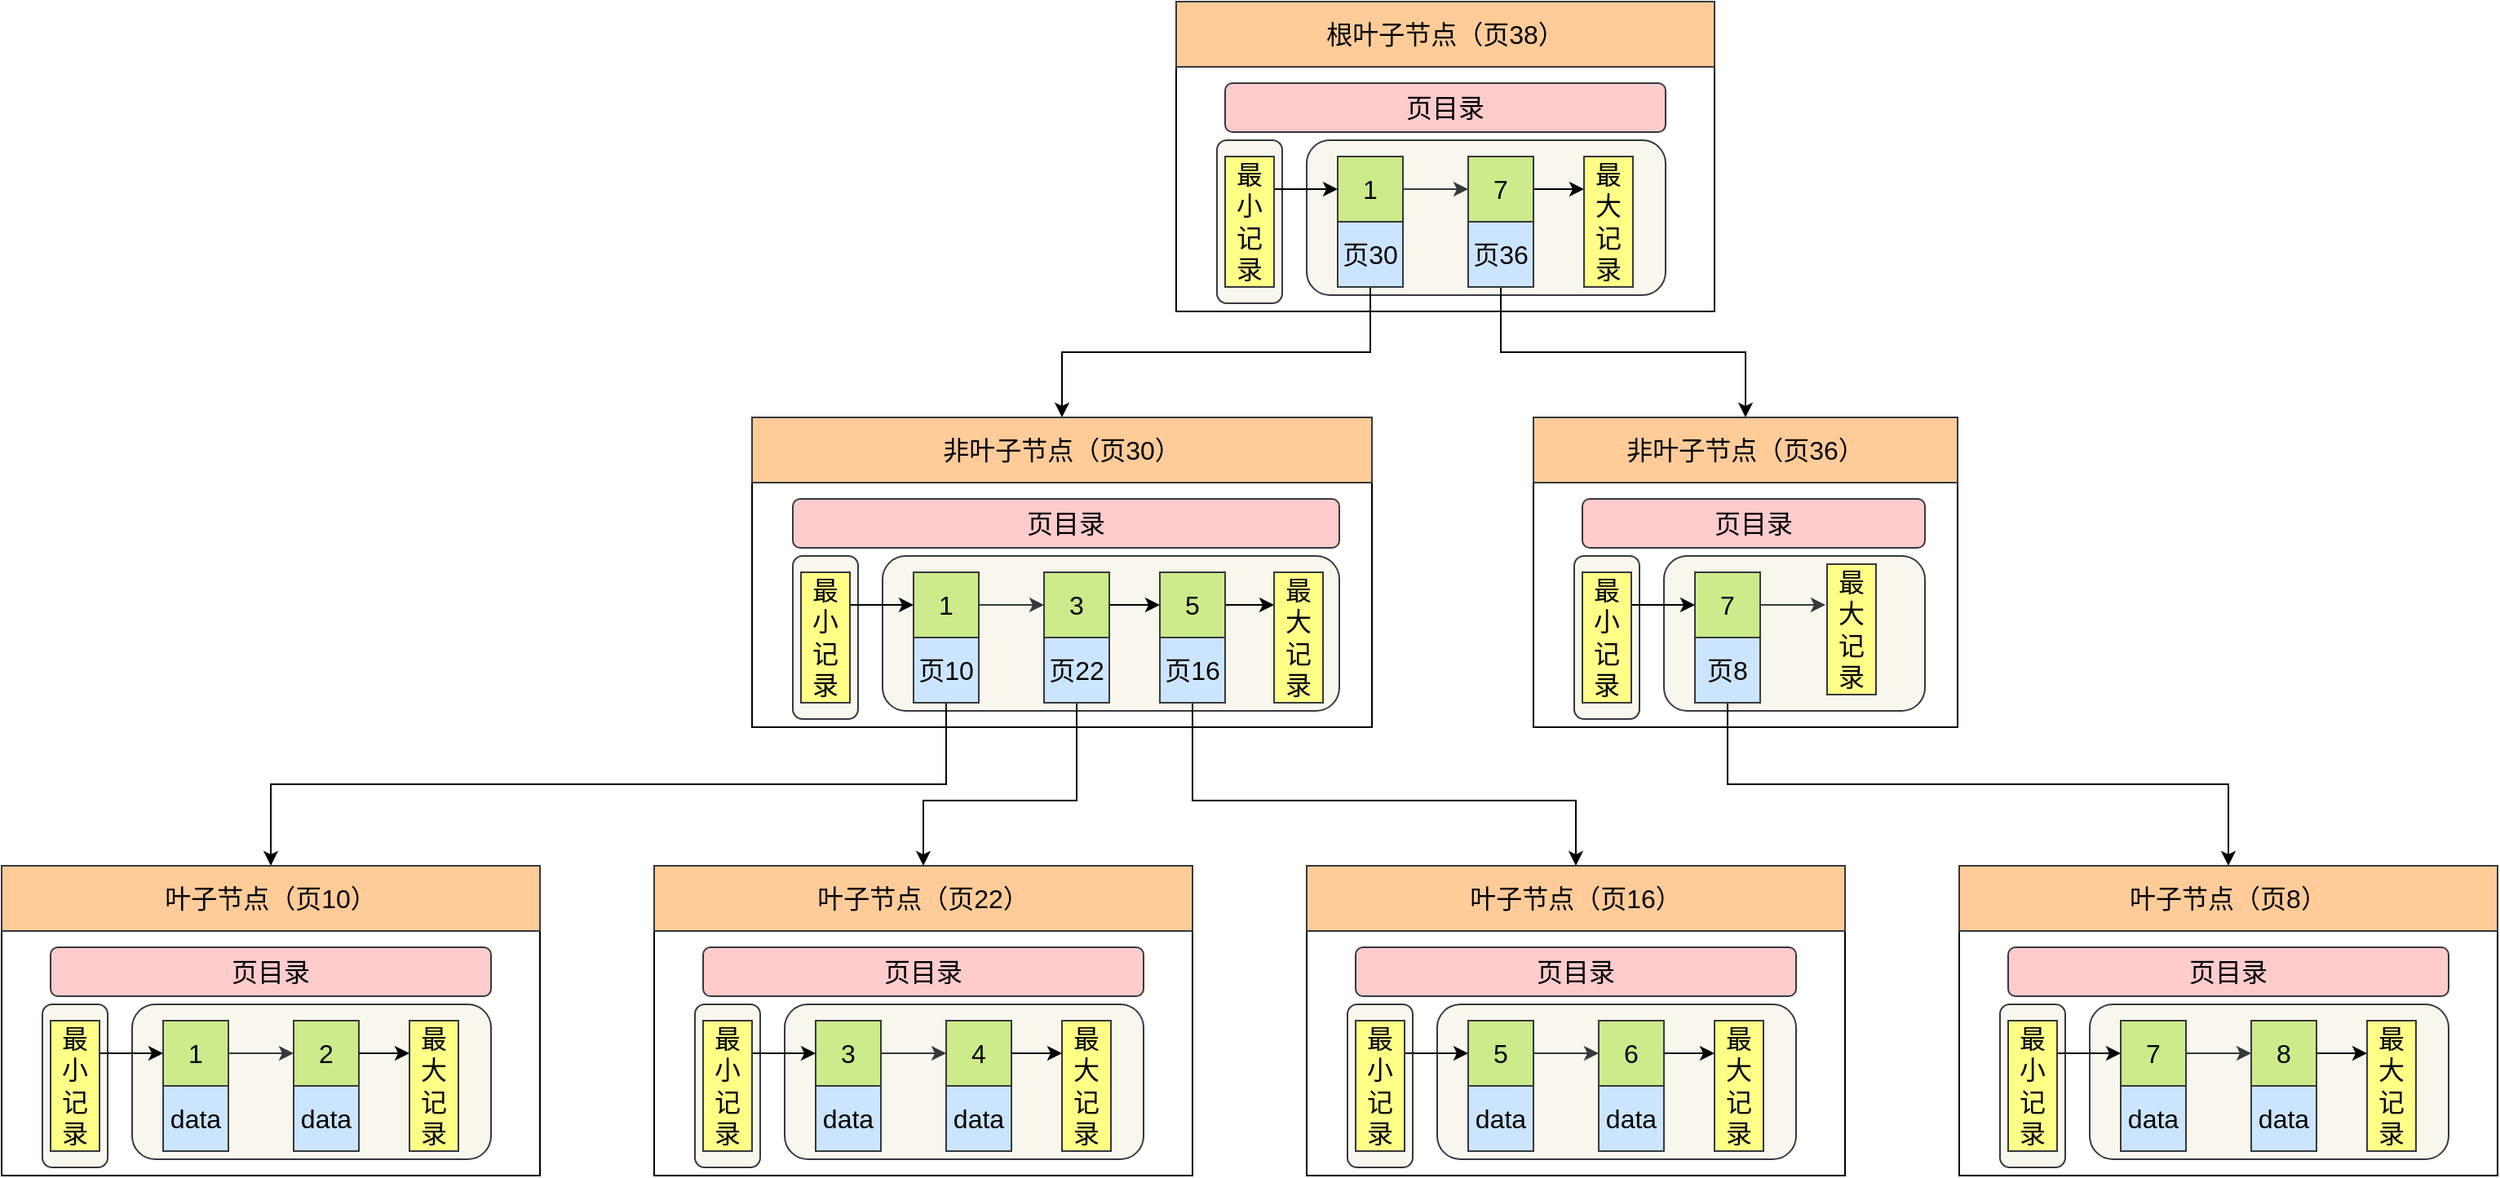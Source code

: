 <mxfile version="15.9.4" type="github">
  <diagram id="l9er09KoPdNkiaL2bYZV" name="Page-1">
    <mxGraphModel dx="2687" dy="2567" grid="1" gridSize="10" guides="1" tooltips="1" connect="1" arrows="1" fold="1" page="1" pageScale="1" pageWidth="827" pageHeight="1169" math="0" shadow="0">
      <root>
        <mxCell id="0" />
        <mxCell id="1" parent="0" />
        <mxCell id="SbY_SyawXfCHRrJaQSdI-61" value="" style="rounded=0;whiteSpace=wrap;html=1;fontSize=16;" vertex="1" parent="1">
          <mxGeometry x="250" y="-350" width="330" height="150" as="geometry" />
        </mxCell>
        <mxCell id="SbY_SyawXfCHRrJaQSdI-82" value="页目录" style="rounded=1;whiteSpace=wrap;html=1;fontSize=16;fillColor=#ffcccc;strokeColor=#36393d;" vertex="1" parent="1">
          <mxGeometry x="280" y="-340" width="270" height="30" as="geometry" />
        </mxCell>
        <mxCell id="SbY_SyawXfCHRrJaQSdI-77" value="" style="rounded=1;whiteSpace=wrap;html=1;fontSize=16;fillColor=#f9f7ed;strokeColor=#36393d;" vertex="1" parent="1">
          <mxGeometry x="330" y="-305" width="220" height="95" as="geometry" />
        </mxCell>
        <mxCell id="SbY_SyawXfCHRrJaQSdI-76" value="" style="rounded=1;whiteSpace=wrap;html=1;fontSize=16;fillColor=#f9f7ed;strokeColor=#36393d;" vertex="1" parent="1">
          <mxGeometry x="275" y="-305" width="40" height="100" as="geometry" />
        </mxCell>
        <mxCell id="SbY_SyawXfCHRrJaQSdI-62" value="根叶子节点（页38）" style="rounded=0;whiteSpace=wrap;html=1;fontSize=16;fillColor=#ffcc99;strokeColor=#36393d;" vertex="1" parent="1">
          <mxGeometry x="250" y="-390" width="330" height="40" as="geometry" />
        </mxCell>
        <mxCell id="SbY_SyawXfCHRrJaQSdI-63" style="edgeStyle=orthogonalEdgeStyle;rounded=0;orthogonalLoop=1;jettySize=auto;html=1;entryX=0;entryY=0.5;entryDx=0;entryDy=0;fontSize=16;fillColor=#cdeb8b;strokeColor=#36393d;" edge="1" parent="1" source="SbY_SyawXfCHRrJaQSdI-64" target="SbY_SyawXfCHRrJaQSdI-67">
          <mxGeometry relative="1" as="geometry" />
        </mxCell>
        <mxCell id="SbY_SyawXfCHRrJaQSdI-64" value="1" style="rounded=0;whiteSpace=wrap;html=1;fontSize=16;fillColor=#cdeb8b;strokeColor=#36393d;" vertex="1" parent="1">
          <mxGeometry x="349" y="-295" width="40" height="40" as="geometry" />
        </mxCell>
        <mxCell id="SbY_SyawXfCHRrJaQSdI-186" style="edgeStyle=orthogonalEdgeStyle;rounded=0;orthogonalLoop=1;jettySize=auto;html=1;fontSize=16;" edge="1" parent="1" source="SbY_SyawXfCHRrJaQSdI-65" target="SbY_SyawXfCHRrJaQSdI-179">
          <mxGeometry relative="1" as="geometry" />
        </mxCell>
        <mxCell id="SbY_SyawXfCHRrJaQSdI-65" value="页30" style="rounded=0;whiteSpace=wrap;html=1;fontSize=16;fillColor=#cce5ff;strokeColor=#36393d;" vertex="1" parent="1">
          <mxGeometry x="349" y="-255" width="40" height="40" as="geometry" />
        </mxCell>
        <mxCell id="SbY_SyawXfCHRrJaQSdI-79" style="edgeStyle=orthogonalEdgeStyle;rounded=0;orthogonalLoop=1;jettySize=auto;html=1;entryX=0;entryY=0.25;entryDx=0;entryDy=0;fontSize=16;" edge="1" parent="1" source="SbY_SyawXfCHRrJaQSdI-67" target="SbY_SyawXfCHRrJaQSdI-74">
          <mxGeometry relative="1" as="geometry" />
        </mxCell>
        <mxCell id="SbY_SyawXfCHRrJaQSdI-67" value="7" style="rounded=0;whiteSpace=wrap;html=1;fontSize=16;fillColor=#cdeb8b;strokeColor=#36393d;" vertex="1" parent="1">
          <mxGeometry x="429" y="-295" width="40" height="40" as="geometry" />
        </mxCell>
        <mxCell id="SbY_SyawXfCHRrJaQSdI-187" style="edgeStyle=orthogonalEdgeStyle;rounded=0;orthogonalLoop=1;jettySize=auto;html=1;fontSize=16;" edge="1" parent="1" source="SbY_SyawXfCHRrJaQSdI-68" target="SbY_SyawXfCHRrJaQSdI-164">
          <mxGeometry relative="1" as="geometry" />
        </mxCell>
        <mxCell id="SbY_SyawXfCHRrJaQSdI-68" value="页36" style="rounded=0;whiteSpace=wrap;html=1;fontSize=16;fillColor=#cce5ff;strokeColor=#36393d;" vertex="1" parent="1">
          <mxGeometry x="429" y="-255" width="40" height="40" as="geometry" />
        </mxCell>
        <mxCell id="SbY_SyawXfCHRrJaQSdI-74" value="最大记录" style="rounded=0;whiteSpace=wrap;html=1;fontSize=16;fillColor=#ffff88;strokeColor=#36393d;" vertex="1" parent="1">
          <mxGeometry x="500" y="-295" width="30" height="80" as="geometry" />
        </mxCell>
        <mxCell id="SbY_SyawXfCHRrJaQSdI-78" style="edgeStyle=orthogonalEdgeStyle;rounded=0;orthogonalLoop=1;jettySize=auto;html=1;entryX=0;entryY=0.5;entryDx=0;entryDy=0;fontSize=16;exitX=1;exitY=0.25;exitDx=0;exitDy=0;" edge="1" parent="1" source="SbY_SyawXfCHRrJaQSdI-75" target="SbY_SyawXfCHRrJaQSdI-64">
          <mxGeometry relative="1" as="geometry" />
        </mxCell>
        <mxCell id="SbY_SyawXfCHRrJaQSdI-75" value="最小记录" style="rounded=0;whiteSpace=wrap;html=1;fontSize=16;fillColor=#ffff88;strokeColor=#36393d;" vertex="1" parent="1">
          <mxGeometry x="280" y="-295" width="30" height="80" as="geometry" />
        </mxCell>
        <mxCell id="SbY_SyawXfCHRrJaQSdI-151" value="" style="rounded=0;whiteSpace=wrap;html=1;fontSize=16;" vertex="1" parent="1">
          <mxGeometry x="469" y="-95" width="260" height="150" as="geometry" />
        </mxCell>
        <mxCell id="SbY_SyawXfCHRrJaQSdI-152" value="页目录" style="rounded=1;whiteSpace=wrap;html=1;fontSize=16;fillColor=#ffcccc;strokeColor=#36393d;" vertex="1" parent="1">
          <mxGeometry x="499" y="-85" width="210" height="30" as="geometry" />
        </mxCell>
        <mxCell id="SbY_SyawXfCHRrJaQSdI-153" value="" style="rounded=1;whiteSpace=wrap;html=1;fontSize=16;fillColor=#f9f7ed;strokeColor=#36393d;" vertex="1" parent="1">
          <mxGeometry x="549" y="-50" width="160" height="95" as="geometry" />
        </mxCell>
        <mxCell id="SbY_SyawXfCHRrJaQSdI-154" value="" style="rounded=1;whiteSpace=wrap;html=1;fontSize=16;fillColor=#f9f7ed;strokeColor=#36393d;" vertex="1" parent="1">
          <mxGeometry x="494" y="-50" width="40" height="100" as="geometry" />
        </mxCell>
        <mxCell id="SbY_SyawXfCHRrJaQSdI-155" value="7" style="rounded=0;whiteSpace=wrap;html=1;fontSize=16;fillColor=#cdeb8b;strokeColor=#36393d;" vertex="1" parent="1">
          <mxGeometry x="568" y="-40" width="40" height="40" as="geometry" />
        </mxCell>
        <mxCell id="SbY_SyawXfCHRrJaQSdI-191" style="edgeStyle=orthogonalEdgeStyle;rounded=0;orthogonalLoop=1;jettySize=auto;html=1;entryX=0.5;entryY=0;entryDx=0;entryDy=0;fontSize=16;" edge="1" parent="1" source="SbY_SyawXfCHRrJaQSdI-156" target="SbY_SyawXfCHRrJaQSdI-149">
          <mxGeometry relative="1" as="geometry">
            <Array as="points">
              <mxPoint x="588" y="90" />
              <mxPoint x="895" y="90" />
            </Array>
          </mxGeometry>
        </mxCell>
        <mxCell id="SbY_SyawXfCHRrJaQSdI-156" value="页8" style="rounded=0;whiteSpace=wrap;html=1;fontSize=16;fillColor=#cce5ff;strokeColor=#36393d;" vertex="1" parent="1">
          <mxGeometry x="568" width="40" height="40" as="geometry" />
        </mxCell>
        <mxCell id="SbY_SyawXfCHRrJaQSdI-158" style="edgeStyle=orthogonalEdgeStyle;rounded=0;orthogonalLoop=1;jettySize=auto;html=1;entryX=0;entryY=0.5;entryDx=0;entryDy=0;fontSize=16;fillColor=#cdeb8b;strokeColor=#36393d;" edge="1" parent="1" source="SbY_SyawXfCHRrJaQSdI-155">
          <mxGeometry relative="1" as="geometry">
            <mxPoint x="648" y="-20" as="targetPoint" />
          </mxGeometry>
        </mxCell>
        <mxCell id="SbY_SyawXfCHRrJaQSdI-160" value="最大记录" style="rounded=0;whiteSpace=wrap;html=1;fontSize=16;fillColor=#ffff88;strokeColor=#36393d;" vertex="1" parent="1">
          <mxGeometry x="649" y="-45" width="30" height="80" as="geometry" />
        </mxCell>
        <mxCell id="SbY_SyawXfCHRrJaQSdI-162" style="edgeStyle=orthogonalEdgeStyle;rounded=0;orthogonalLoop=1;jettySize=auto;html=1;entryX=0;entryY=0.5;entryDx=0;entryDy=0;fontSize=16;exitX=1;exitY=0.25;exitDx=0;exitDy=0;" edge="1" parent="1" source="SbY_SyawXfCHRrJaQSdI-163" target="SbY_SyawXfCHRrJaQSdI-155">
          <mxGeometry relative="1" as="geometry" />
        </mxCell>
        <mxCell id="SbY_SyawXfCHRrJaQSdI-163" value="最小记录" style="rounded=0;whiteSpace=wrap;html=1;fontSize=16;fillColor=#ffff88;strokeColor=#36393d;" vertex="1" parent="1">
          <mxGeometry x="499" y="-40" width="30" height="80" as="geometry" />
        </mxCell>
        <mxCell id="SbY_SyawXfCHRrJaQSdI-164" value="非叶子节点（页36）" style="rounded=0;whiteSpace=wrap;html=1;fontSize=16;fillColor=#ffcc99;strokeColor=#36393d;" vertex="1" parent="1">
          <mxGeometry x="469" y="-135" width="260" height="40" as="geometry" />
        </mxCell>
        <mxCell id="SbY_SyawXfCHRrJaQSdI-166" value="" style="rounded=0;whiteSpace=wrap;html=1;fontSize=16;" vertex="1" parent="1">
          <mxGeometry x="-10" y="-95" width="380" height="150" as="geometry" />
        </mxCell>
        <mxCell id="SbY_SyawXfCHRrJaQSdI-167" value="页目录" style="rounded=1;whiteSpace=wrap;html=1;fontSize=16;fillColor=#ffcccc;strokeColor=#36393d;" vertex="1" parent="1">
          <mxGeometry x="15" y="-85" width="335" height="30" as="geometry" />
        </mxCell>
        <mxCell id="SbY_SyawXfCHRrJaQSdI-168" value="" style="rounded=1;whiteSpace=wrap;html=1;fontSize=16;fillColor=#f9f7ed;strokeColor=#36393d;" vertex="1" parent="1">
          <mxGeometry x="70" y="-50" width="280" height="95" as="geometry" />
        </mxCell>
        <mxCell id="SbY_SyawXfCHRrJaQSdI-169" value="" style="rounded=1;whiteSpace=wrap;html=1;fontSize=16;fillColor=#f9f7ed;strokeColor=#36393d;" vertex="1" parent="1">
          <mxGeometry x="15" y="-50" width="40" height="100" as="geometry" />
        </mxCell>
        <mxCell id="SbY_SyawXfCHRrJaQSdI-170" value="1" style="rounded=0;whiteSpace=wrap;html=1;fontSize=16;fillColor=#cdeb8b;strokeColor=#36393d;" vertex="1" parent="1">
          <mxGeometry x="89" y="-40" width="40" height="40" as="geometry" />
        </mxCell>
        <mxCell id="SbY_SyawXfCHRrJaQSdI-188" style="edgeStyle=orthogonalEdgeStyle;rounded=0;orthogonalLoop=1;jettySize=auto;html=1;fontSize=16;" edge="1" parent="1" source="SbY_SyawXfCHRrJaQSdI-171" target="SbY_SyawXfCHRrJaQSdI-96">
          <mxGeometry relative="1" as="geometry">
            <Array as="points">
              <mxPoint x="109" y="90" />
              <mxPoint x="-305" y="90" />
            </Array>
          </mxGeometry>
        </mxCell>
        <mxCell id="SbY_SyawXfCHRrJaQSdI-171" value="页10" style="rounded=0;whiteSpace=wrap;html=1;fontSize=16;fillColor=#cce5ff;strokeColor=#36393d;" vertex="1" parent="1">
          <mxGeometry x="89" width="40" height="40" as="geometry" />
        </mxCell>
        <mxCell id="SbY_SyawXfCHRrJaQSdI-172" value="3" style="rounded=0;whiteSpace=wrap;html=1;fontSize=16;fillColor=#cdeb8b;strokeColor=#36393d;" vertex="1" parent="1">
          <mxGeometry x="169" y="-40" width="40" height="40" as="geometry" />
        </mxCell>
        <mxCell id="SbY_SyawXfCHRrJaQSdI-173" style="edgeStyle=orthogonalEdgeStyle;rounded=0;orthogonalLoop=1;jettySize=auto;html=1;entryX=0;entryY=0.5;entryDx=0;entryDy=0;fontSize=16;fillColor=#cdeb8b;strokeColor=#36393d;" edge="1" parent="1" source="SbY_SyawXfCHRrJaQSdI-170" target="SbY_SyawXfCHRrJaQSdI-172">
          <mxGeometry relative="1" as="geometry" />
        </mxCell>
        <mxCell id="SbY_SyawXfCHRrJaQSdI-189" style="edgeStyle=orthogonalEdgeStyle;rounded=0;orthogonalLoop=1;jettySize=auto;html=1;fontSize=16;" edge="1" parent="1" source="SbY_SyawXfCHRrJaQSdI-174" target="SbY_SyawXfCHRrJaQSdI-112">
          <mxGeometry relative="1" as="geometry">
            <Array as="points">
              <mxPoint x="189" y="100" />
              <mxPoint x="95" y="100" />
            </Array>
          </mxGeometry>
        </mxCell>
        <mxCell id="SbY_SyawXfCHRrJaQSdI-190" style="edgeStyle=orthogonalEdgeStyle;rounded=0;orthogonalLoop=1;jettySize=auto;html=1;entryX=0.5;entryY=0;entryDx=0;entryDy=0;fontSize=16;exitX=0.5;exitY=1;exitDx=0;exitDy=0;" edge="1" parent="1" source="SbY_SyawXfCHRrJaQSdI-184" target="SbY_SyawXfCHRrJaQSdI-134">
          <mxGeometry relative="1" as="geometry">
            <Array as="points">
              <mxPoint x="260" y="100" />
              <mxPoint x="495" y="100" />
            </Array>
          </mxGeometry>
        </mxCell>
        <mxCell id="SbY_SyawXfCHRrJaQSdI-174" value="页22" style="rounded=0;whiteSpace=wrap;html=1;fontSize=16;fillColor=#cce5ff;strokeColor=#36393d;" vertex="1" parent="1">
          <mxGeometry x="169" width="40" height="40" as="geometry" />
        </mxCell>
        <mxCell id="SbY_SyawXfCHRrJaQSdI-175" value="最大记录" style="rounded=0;whiteSpace=wrap;html=1;fontSize=16;fillColor=#ffff88;strokeColor=#36393d;" vertex="1" parent="1">
          <mxGeometry x="310" y="-40" width="30" height="80" as="geometry" />
        </mxCell>
        <mxCell id="SbY_SyawXfCHRrJaQSdI-176" style="edgeStyle=orthogonalEdgeStyle;rounded=0;orthogonalLoop=1;jettySize=auto;html=1;entryX=0;entryY=0.5;entryDx=0;entryDy=0;fontSize=16;" edge="1" parent="1" source="SbY_SyawXfCHRrJaQSdI-172" target="SbY_SyawXfCHRrJaQSdI-183">
          <mxGeometry relative="1" as="geometry" />
        </mxCell>
        <mxCell id="SbY_SyawXfCHRrJaQSdI-177" style="edgeStyle=orthogonalEdgeStyle;rounded=0;orthogonalLoop=1;jettySize=auto;html=1;entryX=0;entryY=0.5;entryDx=0;entryDy=0;fontSize=16;exitX=1;exitY=0.25;exitDx=0;exitDy=0;" edge="1" parent="1" source="SbY_SyawXfCHRrJaQSdI-178" target="SbY_SyawXfCHRrJaQSdI-170">
          <mxGeometry relative="1" as="geometry" />
        </mxCell>
        <mxCell id="SbY_SyawXfCHRrJaQSdI-178" value="最小记录" style="rounded=0;whiteSpace=wrap;html=1;fontSize=16;fillColor=#ffff88;strokeColor=#36393d;" vertex="1" parent="1">
          <mxGeometry x="20" y="-40" width="30" height="80" as="geometry" />
        </mxCell>
        <mxCell id="SbY_SyawXfCHRrJaQSdI-179" value="非叶子节点（页30）" style="rounded=0;whiteSpace=wrap;html=1;fontSize=16;fillColor=#ffcc99;strokeColor=#36393d;" vertex="1" parent="1">
          <mxGeometry x="-10" y="-135" width="380" height="40" as="geometry" />
        </mxCell>
        <mxCell id="SbY_SyawXfCHRrJaQSdI-185" style="edgeStyle=orthogonalEdgeStyle;rounded=0;orthogonalLoop=1;jettySize=auto;html=1;fontSize=16;entryX=0;entryY=0.25;entryDx=0;entryDy=0;" edge="1" parent="1" source="SbY_SyawXfCHRrJaQSdI-183" target="SbY_SyawXfCHRrJaQSdI-175">
          <mxGeometry relative="1" as="geometry" />
        </mxCell>
        <mxCell id="SbY_SyawXfCHRrJaQSdI-183" value="5" style="rounded=0;whiteSpace=wrap;html=1;fontSize=16;fillColor=#cdeb8b;strokeColor=#36393d;" vertex="1" parent="1">
          <mxGeometry x="240" y="-40" width="40" height="40" as="geometry" />
        </mxCell>
        <mxCell id="SbY_SyawXfCHRrJaQSdI-184" value="页16" style="rounded=0;whiteSpace=wrap;html=1;fontSize=16;fillColor=#cce5ff;strokeColor=#36393d;" vertex="1" parent="1">
          <mxGeometry x="240" width="40" height="40" as="geometry" />
        </mxCell>
        <mxCell id="SbY_SyawXfCHRrJaQSdI-192" value="" style="group" vertex="1" connectable="0" parent="1">
          <mxGeometry x="-470" y="140" width="1530" height="190" as="geometry" />
        </mxCell>
        <mxCell id="SbY_SyawXfCHRrJaQSdI-97" value="" style="group" vertex="1" connectable="0" parent="SbY_SyawXfCHRrJaQSdI-192">
          <mxGeometry width="330" height="190" as="geometry" />
        </mxCell>
        <mxCell id="SbY_SyawXfCHRrJaQSdI-83" value="" style="rounded=0;whiteSpace=wrap;html=1;fontSize=16;" vertex="1" parent="SbY_SyawXfCHRrJaQSdI-97">
          <mxGeometry y="40" width="330" height="150" as="geometry" />
        </mxCell>
        <mxCell id="SbY_SyawXfCHRrJaQSdI-84" value="页目录" style="rounded=1;whiteSpace=wrap;html=1;fontSize=16;fillColor=#ffcccc;strokeColor=#36393d;" vertex="1" parent="SbY_SyawXfCHRrJaQSdI-97">
          <mxGeometry x="30" y="50" width="270" height="30" as="geometry" />
        </mxCell>
        <mxCell id="SbY_SyawXfCHRrJaQSdI-85" value="" style="rounded=1;whiteSpace=wrap;html=1;fontSize=16;fillColor=#f9f7ed;strokeColor=#36393d;" vertex="1" parent="SbY_SyawXfCHRrJaQSdI-97">
          <mxGeometry x="80" y="85" width="220" height="95" as="geometry" />
        </mxCell>
        <mxCell id="SbY_SyawXfCHRrJaQSdI-86" value="" style="rounded=1;whiteSpace=wrap;html=1;fontSize=16;fillColor=#f9f7ed;strokeColor=#36393d;" vertex="1" parent="SbY_SyawXfCHRrJaQSdI-97">
          <mxGeometry x="25" y="85" width="40" height="100" as="geometry" />
        </mxCell>
        <mxCell id="SbY_SyawXfCHRrJaQSdI-88" value="1" style="rounded=0;whiteSpace=wrap;html=1;fontSize=16;fillColor=#cdeb8b;strokeColor=#36393d;" vertex="1" parent="SbY_SyawXfCHRrJaQSdI-97">
          <mxGeometry x="99" y="95" width="40" height="40" as="geometry" />
        </mxCell>
        <mxCell id="SbY_SyawXfCHRrJaQSdI-89" value="data" style="rounded=0;whiteSpace=wrap;html=1;fontSize=16;fillColor=#cce5ff;strokeColor=#36393d;" vertex="1" parent="SbY_SyawXfCHRrJaQSdI-97">
          <mxGeometry x="99" y="135" width="40" height="40" as="geometry" />
        </mxCell>
        <mxCell id="SbY_SyawXfCHRrJaQSdI-91" value="2" style="rounded=0;whiteSpace=wrap;html=1;fontSize=16;fillColor=#cdeb8b;strokeColor=#36393d;" vertex="1" parent="SbY_SyawXfCHRrJaQSdI-97">
          <mxGeometry x="179" y="95" width="40" height="40" as="geometry" />
        </mxCell>
        <mxCell id="SbY_SyawXfCHRrJaQSdI-87" style="edgeStyle=orthogonalEdgeStyle;rounded=0;orthogonalLoop=1;jettySize=auto;html=1;entryX=0;entryY=0.5;entryDx=0;entryDy=0;fontSize=16;fillColor=#cdeb8b;strokeColor=#36393d;" edge="1" parent="SbY_SyawXfCHRrJaQSdI-97" source="SbY_SyawXfCHRrJaQSdI-88" target="SbY_SyawXfCHRrJaQSdI-91">
          <mxGeometry relative="1" as="geometry" />
        </mxCell>
        <mxCell id="SbY_SyawXfCHRrJaQSdI-92" value="data" style="rounded=0;whiteSpace=wrap;html=1;fontSize=16;fillColor=#cce5ff;strokeColor=#36393d;" vertex="1" parent="SbY_SyawXfCHRrJaQSdI-97">
          <mxGeometry x="179" y="135" width="40" height="40" as="geometry" />
        </mxCell>
        <mxCell id="SbY_SyawXfCHRrJaQSdI-93" value="最大记录" style="rounded=0;whiteSpace=wrap;html=1;fontSize=16;fillColor=#ffff88;strokeColor=#36393d;" vertex="1" parent="SbY_SyawXfCHRrJaQSdI-97">
          <mxGeometry x="250" y="95" width="30" height="80" as="geometry" />
        </mxCell>
        <mxCell id="SbY_SyawXfCHRrJaQSdI-90" style="edgeStyle=orthogonalEdgeStyle;rounded=0;orthogonalLoop=1;jettySize=auto;html=1;entryX=0;entryY=0.25;entryDx=0;entryDy=0;fontSize=16;" edge="1" parent="SbY_SyawXfCHRrJaQSdI-97" source="SbY_SyawXfCHRrJaQSdI-91" target="SbY_SyawXfCHRrJaQSdI-93">
          <mxGeometry relative="1" as="geometry" />
        </mxCell>
        <mxCell id="SbY_SyawXfCHRrJaQSdI-94" style="edgeStyle=orthogonalEdgeStyle;rounded=0;orthogonalLoop=1;jettySize=auto;html=1;entryX=0;entryY=0.5;entryDx=0;entryDy=0;fontSize=16;exitX=1;exitY=0.25;exitDx=0;exitDy=0;" edge="1" parent="SbY_SyawXfCHRrJaQSdI-97" source="SbY_SyawXfCHRrJaQSdI-95" target="SbY_SyawXfCHRrJaQSdI-88">
          <mxGeometry relative="1" as="geometry" />
        </mxCell>
        <mxCell id="SbY_SyawXfCHRrJaQSdI-95" value="最小记录" style="rounded=0;whiteSpace=wrap;html=1;fontSize=16;fillColor=#ffff88;strokeColor=#36393d;" vertex="1" parent="SbY_SyawXfCHRrJaQSdI-97">
          <mxGeometry x="30" y="95" width="30" height="80" as="geometry" />
        </mxCell>
        <mxCell id="SbY_SyawXfCHRrJaQSdI-96" value="叶子节点（页10）" style="rounded=0;whiteSpace=wrap;html=1;fontSize=16;fillColor=#ffcc99;strokeColor=#36393d;" vertex="1" parent="SbY_SyawXfCHRrJaQSdI-97">
          <mxGeometry width="330" height="40" as="geometry" />
        </mxCell>
        <mxCell id="SbY_SyawXfCHRrJaQSdI-98" value="" style="group" vertex="1" connectable="0" parent="SbY_SyawXfCHRrJaQSdI-192">
          <mxGeometry x="400" width="330" height="190" as="geometry" />
        </mxCell>
        <mxCell id="SbY_SyawXfCHRrJaQSdI-99" value="" style="rounded=0;whiteSpace=wrap;html=1;fontSize=16;" vertex="1" parent="SbY_SyawXfCHRrJaQSdI-98">
          <mxGeometry y="40" width="330" height="150" as="geometry" />
        </mxCell>
        <mxCell id="SbY_SyawXfCHRrJaQSdI-100" value="页目录" style="rounded=1;whiteSpace=wrap;html=1;fontSize=16;fillColor=#ffcccc;strokeColor=#36393d;" vertex="1" parent="SbY_SyawXfCHRrJaQSdI-98">
          <mxGeometry x="30" y="50" width="270" height="30" as="geometry" />
        </mxCell>
        <mxCell id="SbY_SyawXfCHRrJaQSdI-101" value="" style="rounded=1;whiteSpace=wrap;html=1;fontSize=16;fillColor=#f9f7ed;strokeColor=#36393d;" vertex="1" parent="SbY_SyawXfCHRrJaQSdI-98">
          <mxGeometry x="80" y="85" width="220" height="95" as="geometry" />
        </mxCell>
        <mxCell id="SbY_SyawXfCHRrJaQSdI-102" value="" style="rounded=1;whiteSpace=wrap;html=1;fontSize=16;fillColor=#f9f7ed;strokeColor=#36393d;" vertex="1" parent="SbY_SyawXfCHRrJaQSdI-98">
          <mxGeometry x="25" y="85" width="40" height="100" as="geometry" />
        </mxCell>
        <mxCell id="SbY_SyawXfCHRrJaQSdI-103" value="3" style="rounded=0;whiteSpace=wrap;html=1;fontSize=16;fillColor=#cdeb8b;strokeColor=#36393d;" vertex="1" parent="SbY_SyawXfCHRrJaQSdI-98">
          <mxGeometry x="99" y="95" width="40" height="40" as="geometry" />
        </mxCell>
        <mxCell id="SbY_SyawXfCHRrJaQSdI-104" value="data" style="rounded=0;whiteSpace=wrap;html=1;fontSize=16;fillColor=#cce5ff;strokeColor=#36393d;" vertex="1" parent="SbY_SyawXfCHRrJaQSdI-98">
          <mxGeometry x="99" y="135" width="40" height="40" as="geometry" />
        </mxCell>
        <mxCell id="SbY_SyawXfCHRrJaQSdI-105" value="4" style="rounded=0;whiteSpace=wrap;html=1;fontSize=16;fillColor=#cdeb8b;strokeColor=#36393d;" vertex="1" parent="SbY_SyawXfCHRrJaQSdI-98">
          <mxGeometry x="179" y="95" width="40" height="40" as="geometry" />
        </mxCell>
        <mxCell id="SbY_SyawXfCHRrJaQSdI-106" style="edgeStyle=orthogonalEdgeStyle;rounded=0;orthogonalLoop=1;jettySize=auto;html=1;entryX=0;entryY=0.5;entryDx=0;entryDy=0;fontSize=16;fillColor=#cdeb8b;strokeColor=#36393d;" edge="1" parent="SbY_SyawXfCHRrJaQSdI-98" source="SbY_SyawXfCHRrJaQSdI-103" target="SbY_SyawXfCHRrJaQSdI-105">
          <mxGeometry relative="1" as="geometry" />
        </mxCell>
        <mxCell id="SbY_SyawXfCHRrJaQSdI-107" value="data" style="rounded=0;whiteSpace=wrap;html=1;fontSize=16;fillColor=#cce5ff;strokeColor=#36393d;" vertex="1" parent="SbY_SyawXfCHRrJaQSdI-98">
          <mxGeometry x="179" y="135" width="40" height="40" as="geometry" />
        </mxCell>
        <mxCell id="SbY_SyawXfCHRrJaQSdI-108" value="最大记录" style="rounded=0;whiteSpace=wrap;html=1;fontSize=16;fillColor=#ffff88;strokeColor=#36393d;" vertex="1" parent="SbY_SyawXfCHRrJaQSdI-98">
          <mxGeometry x="250" y="95" width="30" height="80" as="geometry" />
        </mxCell>
        <mxCell id="SbY_SyawXfCHRrJaQSdI-109" style="edgeStyle=orthogonalEdgeStyle;rounded=0;orthogonalLoop=1;jettySize=auto;html=1;entryX=0;entryY=0.25;entryDx=0;entryDy=0;fontSize=16;" edge="1" parent="SbY_SyawXfCHRrJaQSdI-98" source="SbY_SyawXfCHRrJaQSdI-105" target="SbY_SyawXfCHRrJaQSdI-108">
          <mxGeometry relative="1" as="geometry" />
        </mxCell>
        <mxCell id="SbY_SyawXfCHRrJaQSdI-110" style="edgeStyle=orthogonalEdgeStyle;rounded=0;orthogonalLoop=1;jettySize=auto;html=1;entryX=0;entryY=0.5;entryDx=0;entryDy=0;fontSize=16;exitX=1;exitY=0.25;exitDx=0;exitDy=0;" edge="1" parent="SbY_SyawXfCHRrJaQSdI-98" source="SbY_SyawXfCHRrJaQSdI-111" target="SbY_SyawXfCHRrJaQSdI-103">
          <mxGeometry relative="1" as="geometry" />
        </mxCell>
        <mxCell id="SbY_SyawXfCHRrJaQSdI-111" value="最小记录" style="rounded=0;whiteSpace=wrap;html=1;fontSize=16;fillColor=#ffff88;strokeColor=#36393d;" vertex="1" parent="SbY_SyawXfCHRrJaQSdI-98">
          <mxGeometry x="30" y="95" width="30" height="80" as="geometry" />
        </mxCell>
        <mxCell id="SbY_SyawXfCHRrJaQSdI-112" value="叶子节点（页22）" style="rounded=0;whiteSpace=wrap;html=1;fontSize=16;fillColor=#ffcc99;strokeColor=#36393d;" vertex="1" parent="SbY_SyawXfCHRrJaQSdI-98">
          <mxGeometry width="330" height="40" as="geometry" />
        </mxCell>
        <mxCell id="SbY_SyawXfCHRrJaQSdI-120" value="" style="group" vertex="1" connectable="0" parent="SbY_SyawXfCHRrJaQSdI-192">
          <mxGeometry x="800" width="330" height="190" as="geometry" />
        </mxCell>
        <mxCell id="SbY_SyawXfCHRrJaQSdI-121" value="" style="rounded=0;whiteSpace=wrap;html=1;fontSize=16;" vertex="1" parent="SbY_SyawXfCHRrJaQSdI-120">
          <mxGeometry y="40" width="330" height="150" as="geometry" />
        </mxCell>
        <mxCell id="SbY_SyawXfCHRrJaQSdI-122" value="页目录" style="rounded=1;whiteSpace=wrap;html=1;fontSize=16;fillColor=#ffcccc;strokeColor=#36393d;" vertex="1" parent="SbY_SyawXfCHRrJaQSdI-120">
          <mxGeometry x="30" y="50" width="270" height="30" as="geometry" />
        </mxCell>
        <mxCell id="SbY_SyawXfCHRrJaQSdI-123" value="" style="rounded=1;whiteSpace=wrap;html=1;fontSize=16;fillColor=#f9f7ed;strokeColor=#36393d;" vertex="1" parent="SbY_SyawXfCHRrJaQSdI-120">
          <mxGeometry x="80" y="85" width="220" height="95" as="geometry" />
        </mxCell>
        <mxCell id="SbY_SyawXfCHRrJaQSdI-124" value="" style="rounded=1;whiteSpace=wrap;html=1;fontSize=16;fillColor=#f9f7ed;strokeColor=#36393d;" vertex="1" parent="SbY_SyawXfCHRrJaQSdI-120">
          <mxGeometry x="25" y="85" width="40" height="100" as="geometry" />
        </mxCell>
        <mxCell id="SbY_SyawXfCHRrJaQSdI-125" value="5" style="rounded=0;whiteSpace=wrap;html=1;fontSize=16;fillColor=#cdeb8b;strokeColor=#36393d;" vertex="1" parent="SbY_SyawXfCHRrJaQSdI-120">
          <mxGeometry x="99" y="95" width="40" height="40" as="geometry" />
        </mxCell>
        <mxCell id="SbY_SyawXfCHRrJaQSdI-126" value="data" style="rounded=0;whiteSpace=wrap;html=1;fontSize=16;fillColor=#cce5ff;strokeColor=#36393d;" vertex="1" parent="SbY_SyawXfCHRrJaQSdI-120">
          <mxGeometry x="99" y="135" width="40" height="40" as="geometry" />
        </mxCell>
        <mxCell id="SbY_SyawXfCHRrJaQSdI-127" value="6" style="rounded=0;whiteSpace=wrap;html=1;fontSize=16;fillColor=#cdeb8b;strokeColor=#36393d;" vertex="1" parent="SbY_SyawXfCHRrJaQSdI-120">
          <mxGeometry x="179" y="95" width="40" height="40" as="geometry" />
        </mxCell>
        <mxCell id="SbY_SyawXfCHRrJaQSdI-128" style="edgeStyle=orthogonalEdgeStyle;rounded=0;orthogonalLoop=1;jettySize=auto;html=1;entryX=0;entryY=0.5;entryDx=0;entryDy=0;fontSize=16;fillColor=#cdeb8b;strokeColor=#36393d;" edge="1" parent="SbY_SyawXfCHRrJaQSdI-120" source="SbY_SyawXfCHRrJaQSdI-125" target="SbY_SyawXfCHRrJaQSdI-127">
          <mxGeometry relative="1" as="geometry" />
        </mxCell>
        <mxCell id="SbY_SyawXfCHRrJaQSdI-129" value="data" style="rounded=0;whiteSpace=wrap;html=1;fontSize=16;fillColor=#cce5ff;strokeColor=#36393d;" vertex="1" parent="SbY_SyawXfCHRrJaQSdI-120">
          <mxGeometry x="179" y="135" width="40" height="40" as="geometry" />
        </mxCell>
        <mxCell id="SbY_SyawXfCHRrJaQSdI-130" value="最大记录" style="rounded=0;whiteSpace=wrap;html=1;fontSize=16;fillColor=#ffff88;strokeColor=#36393d;" vertex="1" parent="SbY_SyawXfCHRrJaQSdI-120">
          <mxGeometry x="250" y="95" width="30" height="80" as="geometry" />
        </mxCell>
        <mxCell id="SbY_SyawXfCHRrJaQSdI-131" style="edgeStyle=orthogonalEdgeStyle;rounded=0;orthogonalLoop=1;jettySize=auto;html=1;entryX=0;entryY=0.25;entryDx=0;entryDy=0;fontSize=16;" edge="1" parent="SbY_SyawXfCHRrJaQSdI-120" source="SbY_SyawXfCHRrJaQSdI-127" target="SbY_SyawXfCHRrJaQSdI-130">
          <mxGeometry relative="1" as="geometry" />
        </mxCell>
        <mxCell id="SbY_SyawXfCHRrJaQSdI-132" style="edgeStyle=orthogonalEdgeStyle;rounded=0;orthogonalLoop=1;jettySize=auto;html=1;entryX=0;entryY=0.5;entryDx=0;entryDy=0;fontSize=16;exitX=1;exitY=0.25;exitDx=0;exitDy=0;" edge="1" parent="SbY_SyawXfCHRrJaQSdI-120" source="SbY_SyawXfCHRrJaQSdI-133" target="SbY_SyawXfCHRrJaQSdI-125">
          <mxGeometry relative="1" as="geometry" />
        </mxCell>
        <mxCell id="SbY_SyawXfCHRrJaQSdI-133" value="最小记录" style="rounded=0;whiteSpace=wrap;html=1;fontSize=16;fillColor=#ffff88;strokeColor=#36393d;" vertex="1" parent="SbY_SyawXfCHRrJaQSdI-120">
          <mxGeometry x="30" y="95" width="30" height="80" as="geometry" />
        </mxCell>
        <mxCell id="SbY_SyawXfCHRrJaQSdI-134" value="叶子节点（页16）" style="rounded=0;whiteSpace=wrap;html=1;fontSize=16;fillColor=#ffcc99;strokeColor=#36393d;" vertex="1" parent="SbY_SyawXfCHRrJaQSdI-120">
          <mxGeometry width="330" height="40" as="geometry" />
        </mxCell>
        <mxCell id="SbY_SyawXfCHRrJaQSdI-135" value="" style="group" vertex="1" connectable="0" parent="SbY_SyawXfCHRrJaQSdI-192">
          <mxGeometry x="1200" width="330" height="190" as="geometry" />
        </mxCell>
        <mxCell id="SbY_SyawXfCHRrJaQSdI-136" value="" style="rounded=0;whiteSpace=wrap;html=1;fontSize=16;" vertex="1" parent="SbY_SyawXfCHRrJaQSdI-135">
          <mxGeometry y="40" width="330" height="150" as="geometry" />
        </mxCell>
        <mxCell id="SbY_SyawXfCHRrJaQSdI-137" value="页目录" style="rounded=1;whiteSpace=wrap;html=1;fontSize=16;fillColor=#ffcccc;strokeColor=#36393d;" vertex="1" parent="SbY_SyawXfCHRrJaQSdI-135">
          <mxGeometry x="30" y="50" width="270" height="30" as="geometry" />
        </mxCell>
        <mxCell id="SbY_SyawXfCHRrJaQSdI-138" value="" style="rounded=1;whiteSpace=wrap;html=1;fontSize=16;fillColor=#f9f7ed;strokeColor=#36393d;" vertex="1" parent="SbY_SyawXfCHRrJaQSdI-135">
          <mxGeometry x="80" y="85" width="220" height="95" as="geometry" />
        </mxCell>
        <mxCell id="SbY_SyawXfCHRrJaQSdI-139" value="" style="rounded=1;whiteSpace=wrap;html=1;fontSize=16;fillColor=#f9f7ed;strokeColor=#36393d;" vertex="1" parent="SbY_SyawXfCHRrJaQSdI-135">
          <mxGeometry x="25" y="85" width="40" height="100" as="geometry" />
        </mxCell>
        <mxCell id="SbY_SyawXfCHRrJaQSdI-140" value="7" style="rounded=0;whiteSpace=wrap;html=1;fontSize=16;fillColor=#cdeb8b;strokeColor=#36393d;" vertex="1" parent="SbY_SyawXfCHRrJaQSdI-135">
          <mxGeometry x="99" y="95" width="40" height="40" as="geometry" />
        </mxCell>
        <mxCell id="SbY_SyawXfCHRrJaQSdI-141" value="data" style="rounded=0;whiteSpace=wrap;html=1;fontSize=16;fillColor=#cce5ff;strokeColor=#36393d;" vertex="1" parent="SbY_SyawXfCHRrJaQSdI-135">
          <mxGeometry x="99" y="135" width="40" height="40" as="geometry" />
        </mxCell>
        <mxCell id="SbY_SyawXfCHRrJaQSdI-142" value="8" style="rounded=0;whiteSpace=wrap;html=1;fontSize=16;fillColor=#cdeb8b;strokeColor=#36393d;" vertex="1" parent="SbY_SyawXfCHRrJaQSdI-135">
          <mxGeometry x="179" y="95" width="40" height="40" as="geometry" />
        </mxCell>
        <mxCell id="SbY_SyawXfCHRrJaQSdI-143" style="edgeStyle=orthogonalEdgeStyle;rounded=0;orthogonalLoop=1;jettySize=auto;html=1;entryX=0;entryY=0.5;entryDx=0;entryDy=0;fontSize=16;fillColor=#cdeb8b;strokeColor=#36393d;" edge="1" parent="SbY_SyawXfCHRrJaQSdI-135" source="SbY_SyawXfCHRrJaQSdI-140" target="SbY_SyawXfCHRrJaQSdI-142">
          <mxGeometry relative="1" as="geometry" />
        </mxCell>
        <mxCell id="SbY_SyawXfCHRrJaQSdI-144" value="data" style="rounded=0;whiteSpace=wrap;html=1;fontSize=16;fillColor=#cce5ff;strokeColor=#36393d;" vertex="1" parent="SbY_SyawXfCHRrJaQSdI-135">
          <mxGeometry x="179" y="135" width="40" height="40" as="geometry" />
        </mxCell>
        <mxCell id="SbY_SyawXfCHRrJaQSdI-145" value="最大记录" style="rounded=0;whiteSpace=wrap;html=1;fontSize=16;fillColor=#ffff88;strokeColor=#36393d;" vertex="1" parent="SbY_SyawXfCHRrJaQSdI-135">
          <mxGeometry x="250" y="95" width="30" height="80" as="geometry" />
        </mxCell>
        <mxCell id="SbY_SyawXfCHRrJaQSdI-146" style="edgeStyle=orthogonalEdgeStyle;rounded=0;orthogonalLoop=1;jettySize=auto;html=1;entryX=0;entryY=0.25;entryDx=0;entryDy=0;fontSize=16;" edge="1" parent="SbY_SyawXfCHRrJaQSdI-135" source="SbY_SyawXfCHRrJaQSdI-142" target="SbY_SyawXfCHRrJaQSdI-145">
          <mxGeometry relative="1" as="geometry" />
        </mxCell>
        <mxCell id="SbY_SyawXfCHRrJaQSdI-147" style="edgeStyle=orthogonalEdgeStyle;rounded=0;orthogonalLoop=1;jettySize=auto;html=1;entryX=0;entryY=0.5;entryDx=0;entryDy=0;fontSize=16;exitX=1;exitY=0.25;exitDx=0;exitDy=0;" edge="1" parent="SbY_SyawXfCHRrJaQSdI-135" source="SbY_SyawXfCHRrJaQSdI-148" target="SbY_SyawXfCHRrJaQSdI-140">
          <mxGeometry relative="1" as="geometry" />
        </mxCell>
        <mxCell id="SbY_SyawXfCHRrJaQSdI-148" value="最小记录" style="rounded=0;whiteSpace=wrap;html=1;fontSize=16;fillColor=#ffff88;strokeColor=#36393d;" vertex="1" parent="SbY_SyawXfCHRrJaQSdI-135">
          <mxGeometry x="30" y="95" width="30" height="80" as="geometry" />
        </mxCell>
        <mxCell id="SbY_SyawXfCHRrJaQSdI-149" value="叶子节点（页8）" style="rounded=0;whiteSpace=wrap;html=1;fontSize=16;fillColor=#ffcc99;strokeColor=#36393d;" vertex="1" parent="SbY_SyawXfCHRrJaQSdI-135">
          <mxGeometry width="330" height="40" as="geometry" />
        </mxCell>
      </root>
    </mxGraphModel>
  </diagram>
</mxfile>
